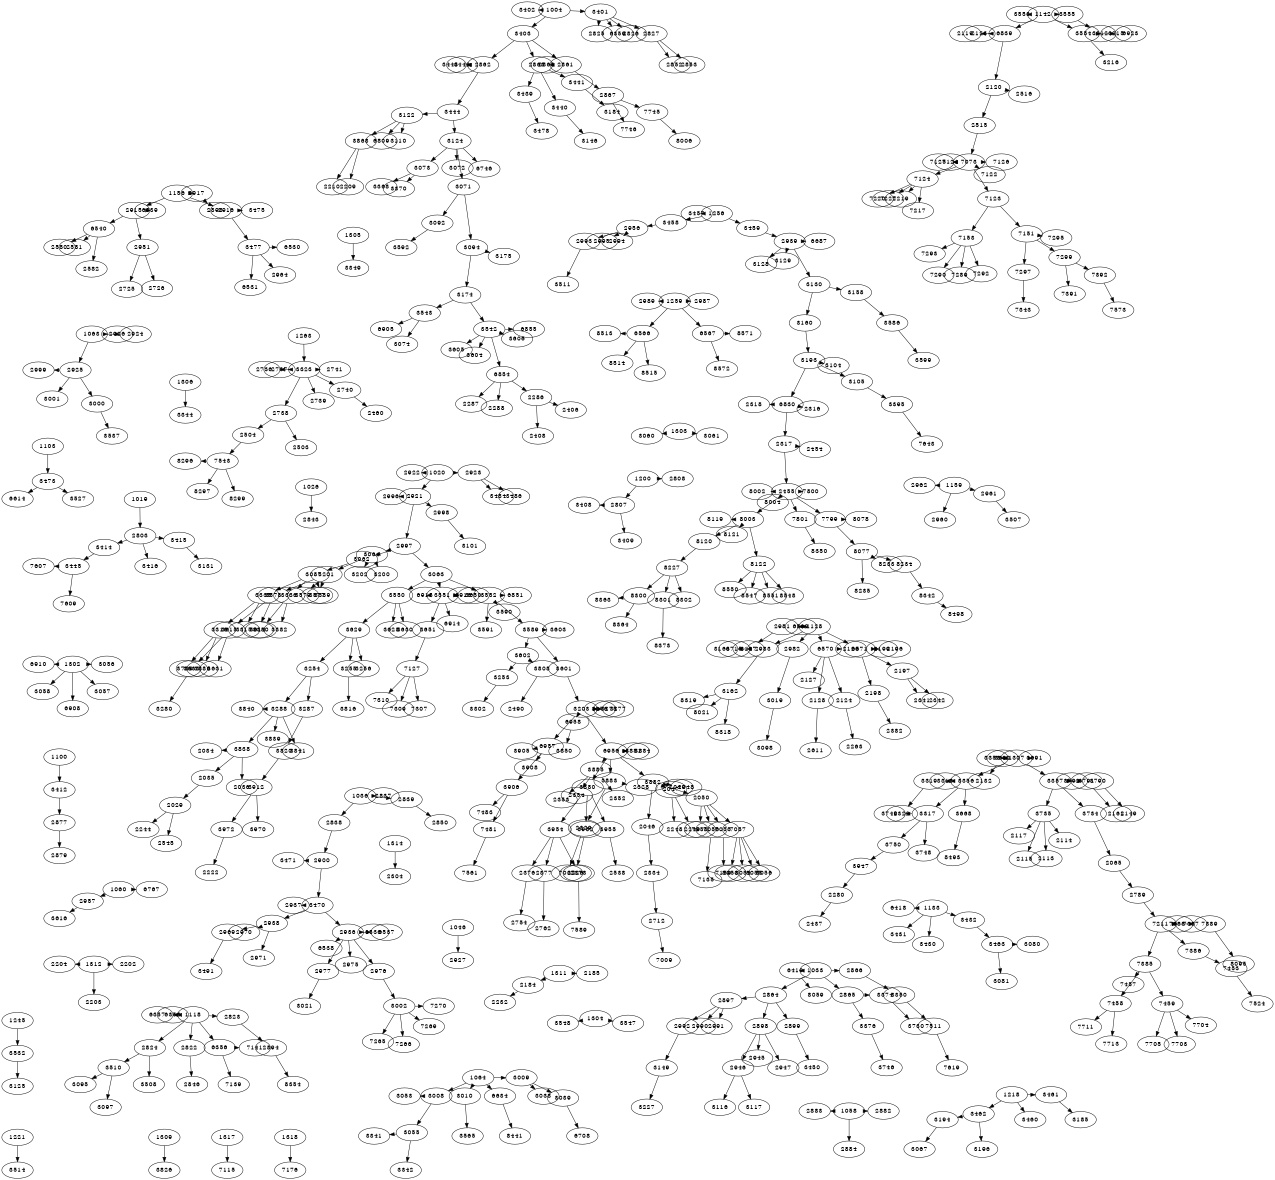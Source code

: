 digraph rds {
size="8.5,8.5";
layout=neato;
mode="hier";"1311" -> "2184";
"1311" -> "2185";
"1312" -> "2202";
"1312" -> "2203";
"1312" -> "2204";
"1314" -> "2304";
"1019" -> "2803";
"1200" -> "2807";
"1200" -> "2808";
"1118" -> "2822";
"1118" -> "2823";
"1118" -> "2824";
"1036" -> "2837";
"1036" -> "2838";
"1036" -> "2839";
"1026" -> "2843";
"1033" -> "2864";
"1033" -> "2865";
"1033" -> "2866";
"1058" -> "2882";
"1058" -> "2883";
"1058" -> "2884";
"1156" -> "2915";
"1156" -> "2916";
"1156" -> "2917";
"1020" -> "2921";
"1020" -> "2922";
"1020" -> "2923";
"1063" -> "2924";
"1063" -> "2925";
"1063" -> "2926";
"1046" -> "2927";
"1060" -> "2957";
"1159" -> "2960";
"1159" -> "2961";
"1159" -> "2962";
"1128" -> "2981";
"1128" -> "2982";
"1128" -> "2983";
"1259" -> "2987";
"1259" -> "2989";
"1064" -> "3008";
"1064" -> "3009";
"1064" -> "3010";
"1302" -> "3056";
"1302" -> "3057";
"1302" -> "3058";
"1303" -> "3060";
"1303" -> "3061";
"1263" -> "3323";
"1306" -> "3344";
"1305" -> "3349";
"1307" -> "3356";
"1307" -> "3357";
"1307" -> "3358";
"1004" -> "3401";
"1004" -> "3402";
"1004" -> "3403";
"1100" -> "3412";
"1133" -> "3430";
"1133" -> "3431";
"1133" -> "3432";
"1256" -> "3457";
"1256" -> "3458";
"1256" -> "3459";
"1218" -> "3460";
"1218" -> "3461";
"1218" -> "3462";
"1103" -> "3473";
"1221" -> "3514";
"1245" -> "3532";
"1304" -> "3547";
"1304" -> "3548";
"1142" -> "3553";
"1142" -> "3554";
"1142" -> "3555";
"1307" -> "3690";
"1307" -> "3691";
"1309" -> "3826";
"1118" -> "6356";
"1118" -> "6357";
"1118" -> "6358";
"1033" -> "6410";
"1133" -> "6418";
"1259" -> "6566";
"1259" -> "6567";
"1128" -> "6569";
"1128" -> "6570";
"1128" -> "6571";
"1064" -> "6634";
"1060" -> "6767";
"1142" -> "6839";
"1302" -> "6908";
"1302" -> "6910";
"1317" -> "7115";
"1318" -> "7176";
"6839" -> "2119";
"6839" -> "2120";
"6839" -> "2123";
"6570" -> "2124";
"6570" -> "2126";
"6570" -> "2127";
"6570" -> "2128";
"3690" -> "2132";
"6571" -> "2196";
"6571" -> "2197";
"6571" -> "2198";
"6571" -> "2199";
"2184" -> "2232";
"3323" -> "2736";
"3323" -> "2737";
"3323" -> "2738";
"3323" -> "2739";
"3323" -> "2740";
"3323" -> "2741";
"3401" -> "2825";
"3401" -> "2826";
"3401" -> "2827";
"2822" -> "2846";
"2839" -> "2850";
"3403" -> "2861";
"3403" -> "2862";
"3403" -> "2863";
"3412" -> "2877";
"2917" -> "2893";
"2823" -> "2894";
"2864" -> "2897";
"2864" -> "2898";
"2864" -> "2899";
"2838" -> "2900";
"3459" -> "2939";
"2915" -> "2951";
"3458" -> "2956";
"2921" -> "2996";
"2921" -> "2997";
"2921" -> "2998";
"2925" -> "2999";
"2925" -> "3000";
"2925" -> "3001";
"2982" -> "3019";
"3009" -> "3038";
"3009" -> "3039";
"3008" -> "3053";
"3008" -> "3055";
"3532" -> "3125";
"2983" -> "3162";
"2983" -> "3163";
"2981" -> "3167";
"3461" -> "3185";
"3462" -> "3194";
"3462" -> "3196";
"3555" -> "3212";
"3554" -> "3215";
"3554" -> "3216";
"3356" -> "3317";
"3356" -> "3318";
"3356" -> "3319";
"2866" -> "3350";
"2865" -> "3374";
"2865" -> "3376";
"2807" -> "3408";
"2807" -> "3409";
"2803" -> "3414";
"2803" -> "3415";
"2803" -> "3416";
"3432" -> "3463";
"2916" -> "3475";
"2916" -> "3477";
"2923" -> "3484";
"2923" -> "3486";
"2961" -> "3507";
"2824" -> "3508";
"2824" -> "3510";
"3473" -> "3527";
"3010" -> "3565";
"2957" -> "3616";
"3356" -> "3668";
"3357" -> "3734";
"3357" -> "3735";
"3357" -> "3790";
"3357" -> "3791";
"3357" -> "3792";
"3401" -> "6359";
"2915" -> "6539";
"2915" -> "6540";
"3473" -> "6614";
"2983" -> "6715";
"3554" -> "6923";
"6356" -> "7139";
"6356" -> "7141";
"6410" -> "8059";
"6634" -> "8441";
"6566" -> "8513";
"6566" -> "8514";
"6566" -> "8515";
"6567" -> "8571";
"6567" -> "8572";
"3734" -> "2065";
"3735" -> "2113";
"3735" -> "2114";
"3735" -> "2115";
"3735" -> "2117";
"3790" -> "2149";
"3791" -> "2161";
"2124" -> "2263";
"3319" -> "2322";
"2197" -> "2341";
"2197" -> "2342";
"2198" -> "2382";
"2740" -> "2460";
"2738" -> "2503";
"2738" -> "2504";
"2120" -> "2515";
"2120" -> "2516";
"6540" -> "2580";
"6540" -> "2581";
"6540" -> "2582";
"2128" -> "2611";
"2951" -> "2725";
"2951" -> "2726";
"2827" -> "2852";
"2827" -> "2853";
"2861" -> "2867";
"2861" -> "2868";
"2877" -> "2879";
"2898" -> "2945";
"2898" -> "2946";
"2898" -> "2947";
"3477" -> "2964";
"2897" -> "2990";
"2897" -> "2991";
"2897" -> "2992";
"2956" -> "2993";
"2956" -> "2994";
"2956" -> "2995";
"2997" -> "3062";
"2997" -> "3063";
"2997" -> "3064";
"3194" -> "3067";
"3463" -> "3080";
"3463" -> "3081";
"3510" -> "3095";
"3510" -> "3097";
"3019" -> "3098";
"2998" -> "3101";
"2939" -> "3128";
"2939" -> "3129";
"2939" -> "3130";
"3415" -> "3131";
"3055" -> "3341";
"3055" -> "3342";
"2863" -> "3439";
"2863" -> "3440";
"2863" -> "3441";
"2862" -> "3442";
"2862" -> "3443";
"2862" -> "3444";
"3414" -> "3445";
"2899" -> "3450";
"2900" -> "3470";
"2900" -> "3471";
"3000" -> "3537";
"3374" -> "3730";
"3376" -> "3746";
"3317" -> "3748";
"3317" -> "3749";
"3317" -> "3750";
"3477" -> "6530";
"3477" -> "6531";
"2939" -> "6687";
"3039" -> "6708";
"3350" -> "7511";
"3162" -> "8021";
"3162" -> "8318";
"3162" -> "8319";
"2894" -> "8354";
"3668" -> "8493";
"2065" -> "2789";
"3470" -> "2936";
"3470" -> "2937";
"3470" -> "2938";
"3062" -> "3087";
"2946" -> "3116";
"2946" -> "3117";
"3444" -> "3122";
"3444" -> "3124";
"3440" -> "3146";
"2992" -> "3149";
"3130" -> "3158";
"3130" -> "3160";
"3441" -> "3184";
"3064" -> "3200";
"3064" -> "3201";
"3064" -> "3202";
"3439" -> "3478";
"2993" -> "3511";
"3063" -> "3550";
"3063" -> "3551";
"3063" -> "3552";
"3750" -> "3947";
"2515" -> "7073";
"2504" -> "7543";
"3445" -> "7607";
"3445" -> "7609";
"7511" -> "7619";
"2867" -> "7745";
"2867" -> "7746";
"3947" -> "2280";
"2938" -> "2969";
"2938" -> "2970";
"2938" -> "2971";
"2936" -> "2975";
"2936" -> "2976";
"2936" -> "2977";
"3124" -> "3071";
"3124" -> "3072";
"3124" -> "3073";
"3122" -> "3110";
"3160" -> "3193";
"3149" -> "3227";
"3087" -> "3335";
"3087" -> "3336";
"3087" -> "3389";
"3201" -> "3577";
"3201" -> "3578";
"3201" -> "3579";
"3158" -> "3586";
"3552" -> "3589";
"3552" -> "3590";
"3552" -> "3591";
"3550" -> "3628";
"3550" -> "3629";
"3550" -> "3630";
"3551" -> "3650";
"3551" -> "3651";
"3122" -> "3868";
"2936" -> "6536";
"2936" -> "6537";
"2936" -> "6538";
"3124" -> "6746";
"3122" -> "6809";
"3552" -> "6851";
"3551" -> "6914";
"3551" -> "6915";
"3551" -> "6916";
"7073" -> "7121";
"7073" -> "7122";
"7073" -> "7123";
"7073" -> "7124";
"7073" -> "7125";
"7073" -> "7126";
"2789" -> "7211";
"7745" -> "8006";
"7543" -> "8296";
"7543" -> "8297";
"7543" -> "8299";
"3868" -> "2209";
"3868" -> "2210";
"2280" -> "2437";
"2976" -> "3002";
"2977" -> "3021";
"3071" -> "3092";
"3071" -> "3094";
"3193" -> "3104";
"3193" -> "3105";
"3629" -> "3254";
"3629" -> "3255";
"3629" -> "3256";
"3335" -> "3315";
"3335" -> "3316";
"3073" -> "3368";
"3073" -> "3370";
"3336" -> "3380";
"3336" -> "3382";
"2969" -> "3491";
"3586" -> "3599";
"3589" -> "3601";
"3589" -> "3602";
"3589" -> "3603";
"3578" -> "3614";
"3578" -> "3615";
"3193" -> "6830";
"3651" -> "7127";
"7123" -> "7151";
"7123" -> "7153";
"7124" -> "7217";
"7124" -> "7219";
"7124" -> "7220";
"7124" -> "7222";
"7211" -> "7385";
"7211" -> "7386";
"7211" -> "7387";
"7211" -> "7388";
"7211" -> "7389";
"6830" -> "2316";
"6830" -> "2317";
"6830" -> "2318";
"3094" -> "3174";
"3094" -> "3175";
"3601" -> "3203";
"3602" -> "3253";
"3254" -> "3287";
"3254" -> "3288";
"3105" -> "3395";
"3092" -> "3592";
"3615" -> "3631";
"3615" -> "3633";
"3316" -> "3739";
"3602" -> "3808";
"3255" -> "3816";
"3316" -> "3886";
"3002" -> "7265";
"3002" -> "7266";
"3002" -> "7269";
"3002" -> "7270";
"7153" -> "7289";
"7153" -> "7290";
"7153" -> "7292";
"7153" -> "7293";
"7151" -> "7295";
"7151" -> "7297";
"7151" -> "7299";
"7127" -> "7307";
"7127" -> "7309";
"7127" -> "7310";
"7386" -> "7453";
"7385" -> "7457";
"7385" -> "7458";
"7385" -> "7459";
"7389" -> "8095";
"2317" -> "2454";
"2317" -> "2455";
"3808" -> "2490";
"3203" -> "3275";
"3203" -> "3276";
"3203" -> "3277";
"3633" -> "3280";
"3253" -> "3302";
"3174" -> "3542";
"3174" -> "3543";
"3287" -> "3820";
"3288" -> "3838";
"3288" -> "3839";
"3288" -> "3840";
"3288" -> "3841";
"3203" -> "6956";
"3203" -> "6957";
"3203" -> "6958";
"7297" -> "7343";
"7299" -> "7391";
"7299" -> "7392";
"7453" -> "7524";
"3395" -> "7643";
"7459" -> "7703";
"7459" -> "7704";
"7459" -> "7705";
"7458" -> "7711";
"7458" -> "7713";
"3838" -> "2034";
"3838" -> "2035";
"3838" -> "2036";
"3543" -> "3074";
"3542" -> "3604";
"3542" -> "3605";
"3542" -> "3606";
"6958" -> "3850";
"6956" -> "3880";
"6956" -> "3881";
"6956" -> "3882";
"6956" -> "3883";
"6956" -> "3884";
"6956" -> "3885";
"6957" -> "3905";
"6957" -> "3906";
"6957" -> "3908";
"3820" -> "3912";
"3542" -> "6854";
"3542" -> "6855";
"3543" -> "6905";
"7392" -> "7573";
"2455" -> "7799";
"2455" -> "7800";
"2455" -> "7801";
"2455" -> "8002";
"2455" -> "8003";
"2455" -> "8004";
"2035" -> "2029";
"3882" -> "2046";
"3882" -> "2047";
"3882" -> "2048";
"3882" -> "2049";
"3882" -> "2050";
"6854" -> "2286";
"6854" -> "2287";
"6854" -> "2288";
"3883" -> "2328";
"3883" -> "2329";
"3885" -> "2352";
"3885" -> "2353";
"3885" -> "2354";
"3880" -> "3952";
"3880" -> "3954";
"3880" -> "3955";
"3912" -> "3970";
"3912" -> "3972";
"3906" -> "7481";
"3906" -> "7483";
"7799" -> "8077";
"7799" -> "8078";
"8003" -> "8119";
"8003" -> "8120";
"8003" -> "8121";
"8003" -> "8122";
"7801" -> "8350";
"3972" -> "2222";
"3952" -> "2226";
"2029" -> "2244";
"2047" -> "2248";
"2047" -> "2249";
"2046" -> "2334";
"3954" -> "2376";
"3954" -> "2377";
"3954" -> "2378";
"2286" -> "2406";
"2286" -> "2408";
"3955" -> "2538";
"2029" -> "2545";
"2329" -> "7037";
"2050" -> "7055";
"2050" -> "7056";
"2050" -> "7057";
"2050" -> "7058";
"7481" -> "7561";
"8120" -> "8227";
"8077" -> "8233";
"8077" -> "8234";
"8077" -> "8235";
"8122" -> "8547";
"8122" -> "8548";
"8122" -> "8550";
"8122" -> "8551";
"2334" -> "2712";
"2376" -> "2754";
"2377" -> "2762";
"7056" -> "7135";
"7055" -> "7159";
"2378" -> "7589";
"7057" -> "8053";
"7057" -> "8054";
"7057" -> "8055";
"7057" -> "8056";
"8227" -> "8300";
"8227" -> "8301";
"8227" -> "8302";
"8234" -> "8342";
"2712" -> "7009";
"8300" -> "8363";
"8300" -> "8364";
"8301" -> "8373";
"8342" -> "8498"}